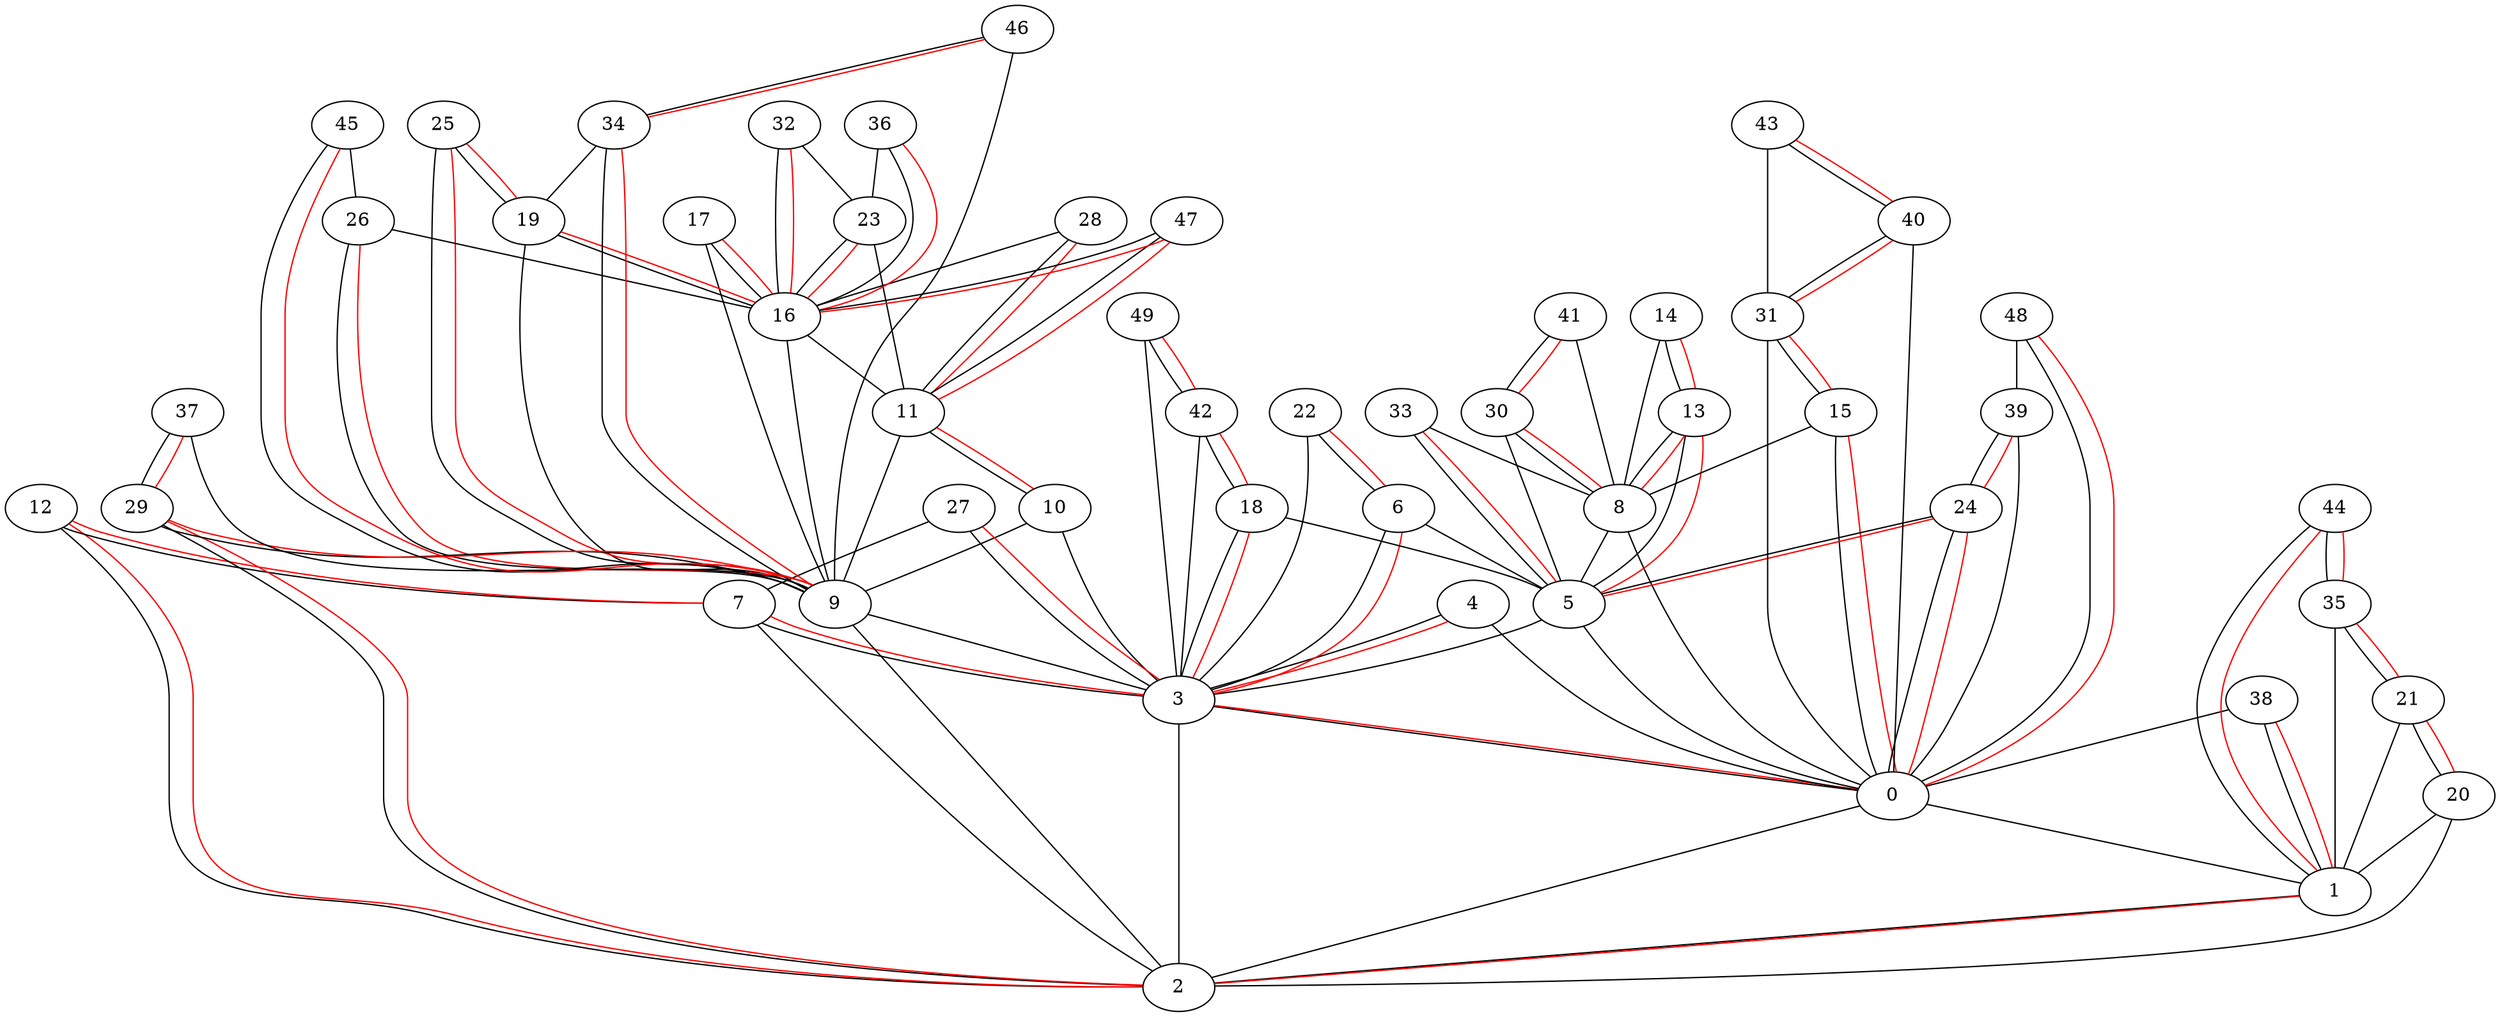 graph DorMen50_KrI_1216 {
0;
1;
2;
3;
4;
5;
6;
7;
8;
9;
10;
11;
12;
13;
14;
15;
16;
17;
18;
19;
20;
21;
22;
23;
24;
25;
26;
27;
28;
29;
30;
31;
32;
33;
34;
35;
36;
37;
38;
39;
40;
41;
42;
43;
44;
45;
46;
47;
48;
49;
0 -- 1[weight="96"];
1 -- 2[weight="28"];
2 -- 0[weight="81"];
3 -- 2[weight="80"];
3 -- 0[weight="4"];
4 -- 3[weight="63"];
4 -- 0[weight="77"];
5 -- 3[weight="90"];
5 -- 0[weight="34"];
6 -- 5[weight="57"];
6 -- 3[weight="12"];
7 -- 3[weight="8"];
7 -- 2[weight="47"];
8 -- 5[weight="100"];
8 -- 0[weight="66"];
9 -- 3[weight="78"];
9 -- 2[weight="71"];
10 -- 9[weight="72"];
10 -- 3[weight="100"];
11 -- 10[weight="59"];
11 -- 9[weight="99"];
12 -- 7[weight="33"];
12 -- 2[weight="5"];
13 -- 8[weight="37"];
13 -- 5[weight="22"];
14 -- 13[weight="31"];
14 -- 8[weight="39"];
15 -- 8[weight="92"];
15 -- 0[weight="3"];
16 -- 11[weight="60"];
16 -- 9[weight="87"];
17 -- 16[weight="32"];
17 -- 9[weight="60"];
18 -- 5[weight="35"];
18 -- 3[weight="1"];
19 -- 16[weight="11"];
19 -- 9[weight="15"];
20 -- 1[weight="90"];
20 -- 2[weight="66"];
21 -- 20[weight="9"];
21 -- 1[weight="77"];
22 -- 6[weight="17"];
22 -- 3[weight="60"];
23 -- 16[weight="2"];
23 -- 11[weight="86"];
24 -- 5[weight="19"];
24 -- 0[weight="26"];
25 -- 19[weight="8"];
25 -- 9[weight="14"];
26 -- 16[weight="83"];
26 -- 9[weight="36"];
27 -- 7[weight="70"];
27 -- 3[weight="25"];
28 -- 16[weight="90"];
28 -- 11[weight="53"];
29 -- 9[weight="1"];
29 -- 2[weight="11"];
30 -- 8[weight="22"];
30 -- 5[weight="70"];
31 -- 15[weight="13"];
31 -- 0[weight="96"];
32 -- 23[weight="83"];
32 -- 16[weight="83"];
33 -- 8[weight="100"];
33 -- 5[weight="52"];
34 -- 19[weight="50"];
34 -- 9[weight="42"];
35 -- 21[weight="39"];
35 -- 1[weight="98"];
36 -- 23[weight="51"];
36 -- 16[weight="37"];
37 -- 29[weight="19"];
37 -- 9[weight="37"];
38 -- 0[weight="63"];
38 -- 1[weight="1"];
39 -- 24[weight="36"];
39 -- 0[weight="91"];
40 -- 31[weight="33"];
40 -- 0[weight="75"];
41 -- 30[weight="39"];
41 -- 8[weight="68"];
42 -- 18[weight="7"];
42 -- 3[weight="78"];
43 -- 40[weight="3"];
43 -- 31[weight="74"];
44 -- 35[weight="21"];
44 -- 1[weight="13"];
45 -- 26[weight="63"];
45 -- 9[weight="59"];
46 -- 34[weight="21"];
46 -- 9[weight="83"];
47 -- 16[weight="40"];
47 -- 11[weight="16"];
48 -- 39[weight="89"];
48 -- 0[weight="33"];
49 -- 42[weight="17"];
49 -- 3[weight="58"];
32 -- 16 [color=red,] ;
4 -- 3 [color=red,] ;
11 -- 10 [color=red,] ;
45 -- 9 [color=red,] ;
28 -- 11 [color=red,] ;
33 -- 5 [color=red,] ;
34 -- 9 [color=red,] ;
47 -- 16 [color=red,] ;
35 -- 21 [color=red,] ;
41 -- 30 [color=red,] ;
13 -- 8 [color=red,] ;
36 -- 16 [color=red,] ;
26 -- 9 [color=red,] ;
39 -- 24 [color=red,] ;
12 -- 7 [color=red,] ;
40 -- 31 [color=red,] ;
48 -- 0 [color=red,] ;
17 -- 16 [color=red,] ;
14 -- 13 [color=red,] ;
1 -- 2 [color=red,] ;
24 -- 0 [color=red,] ;
27 -- 3 [color=red,] ;
13 -- 5 [color=red,] ;
30 -- 8 [color=red,] ;
44 -- 35 [color=red,] ;
46 -- 34 [color=red,] ;
24 -- 5 [color=red,] ;
37 -- 29 [color=red,] ;
22 -- 6 [color=red,] ;
49 -- 42 [color=red,] ;
47 -- 11 [color=red,] ;
25 -- 9 [color=red,] ;
31 -- 15 [color=red,] ;
44 -- 1 [color=red,] ;
6 -- 3 [color=red,] ;
19 -- 16 [color=red,] ;
29 -- 2 [color=red,] ;
21 -- 20 [color=red,] ;
7 -- 3 [color=red,] ;
25 -- 19 [color=red,] ;
42 -- 18 [color=red,] ;
12 -- 2 [color=red,] ;
3 -- 0 [color=red,] ;
15 -- 0 [color=red,] ;
43 -- 40 [color=red,] ;
23 -- 16 [color=red,] ;
18 -- 3 [color=red,] ;
29 -- 9 [color=red,] ;
38 -- 1 [color=red,] ;
}